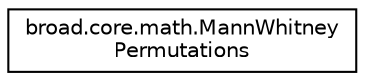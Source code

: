 digraph "Graphical Class Hierarchy"
{
  edge [fontname="Helvetica",fontsize="10",labelfontname="Helvetica",labelfontsize="10"];
  node [fontname="Helvetica",fontsize="10",shape=record];
  rankdir="LR";
  Node1 [label="broad.core.math.MannWhitney\lPermutations",height=0.2,width=0.4,color="black", fillcolor="white", style="filled",URL="$classbroad_1_1core_1_1math_1_1_mann_whitney_permutations.html"];
}
